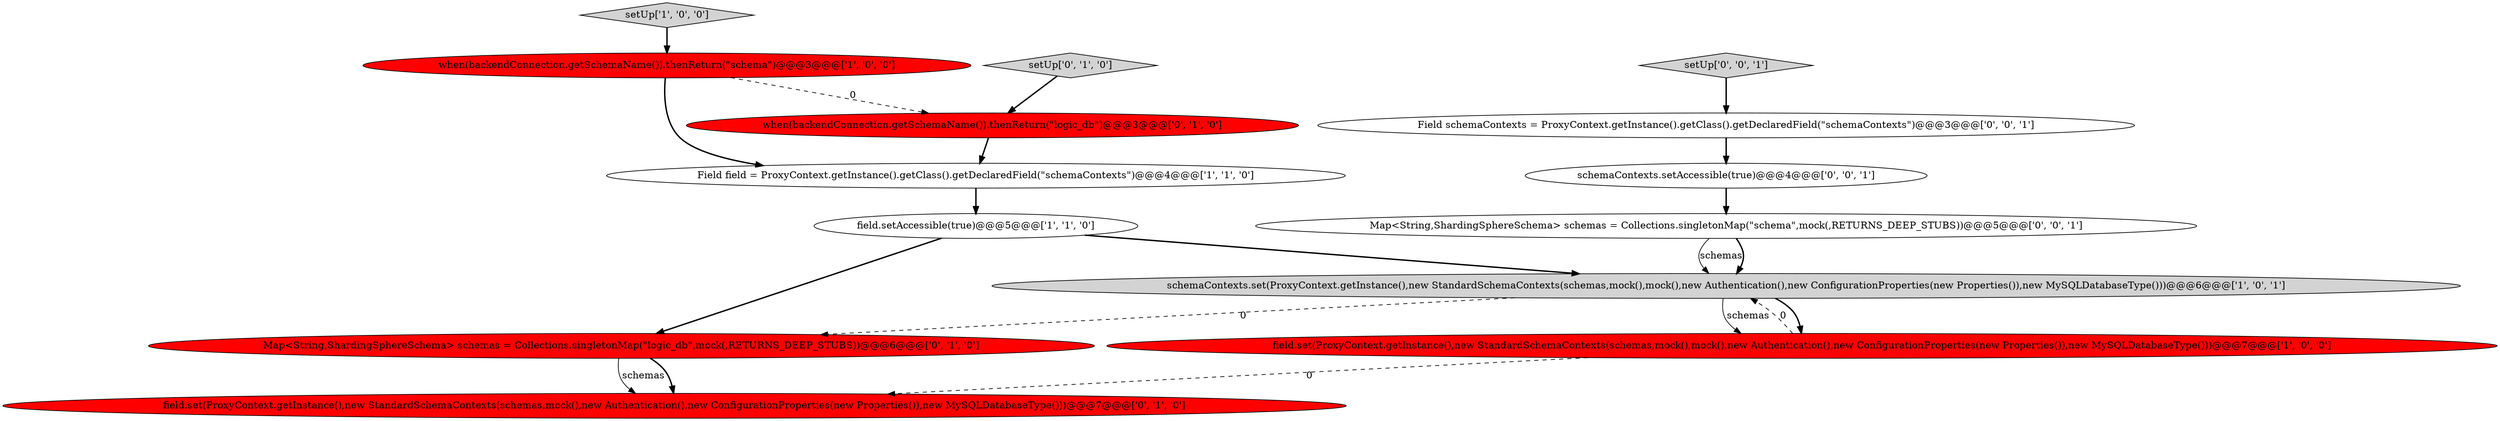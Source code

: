 digraph {
11 [style = filled, label = "schemaContexts.setAccessible(true)@@@4@@@['0', '0', '1']", fillcolor = white, shape = ellipse image = "AAA0AAABBB3BBB"];
1 [style = filled, label = "Field field = ProxyContext.getInstance().getClass().getDeclaredField(\"schemaContexts\")@@@4@@@['1', '1', '0']", fillcolor = white, shape = ellipse image = "AAA0AAABBB1BBB"];
4 [style = filled, label = "field.set(ProxyContext.getInstance(),new StandardSchemaContexts(schemas,mock(),mock(),new Authentication(),new ConfigurationProperties(new Properties()),new MySQLDatabaseType()))@@@7@@@['1', '0', '0']", fillcolor = red, shape = ellipse image = "AAA1AAABBB1BBB"];
5 [style = filled, label = "field.setAccessible(true)@@@5@@@['1', '1', '0']", fillcolor = white, shape = ellipse image = "AAA0AAABBB1BBB"];
0 [style = filled, label = "setUp['1', '0', '0']", fillcolor = lightgray, shape = diamond image = "AAA0AAABBB1BBB"];
6 [style = filled, label = "when(backendConnection.getSchemaName()).thenReturn(\"logic_db\")@@@3@@@['0', '1', '0']", fillcolor = red, shape = ellipse image = "AAA1AAABBB2BBB"];
8 [style = filled, label = "Map<String,ShardingSphereSchema> schemas = Collections.singletonMap(\"logic_db\",mock(,RETURNS_DEEP_STUBS))@@@6@@@['0', '1', '0']", fillcolor = red, shape = ellipse image = "AAA1AAABBB2BBB"];
10 [style = filled, label = "Field schemaContexts = ProxyContext.getInstance().getClass().getDeclaredField(\"schemaContexts\")@@@3@@@['0', '0', '1']", fillcolor = white, shape = ellipse image = "AAA0AAABBB3BBB"];
3 [style = filled, label = "when(backendConnection.getSchemaName()).thenReturn(\"schema\")@@@3@@@['1', '0', '0']", fillcolor = red, shape = ellipse image = "AAA1AAABBB1BBB"];
9 [style = filled, label = "setUp['0', '1', '0']", fillcolor = lightgray, shape = diamond image = "AAA0AAABBB2BBB"];
13 [style = filled, label = "Map<String,ShardingSphereSchema> schemas = Collections.singletonMap(\"schema\",mock(,RETURNS_DEEP_STUBS))@@@5@@@['0', '0', '1']", fillcolor = white, shape = ellipse image = "AAA0AAABBB3BBB"];
7 [style = filled, label = "field.set(ProxyContext.getInstance(),new StandardSchemaContexts(schemas,mock(),new Authentication(),new ConfigurationProperties(new Properties()),new MySQLDatabaseType()))@@@7@@@['0', '1', '0']", fillcolor = red, shape = ellipse image = "AAA1AAABBB2BBB"];
2 [style = filled, label = "schemaContexts.set(ProxyContext.getInstance(),new StandardSchemaContexts(schemas,mock(),mock(),new Authentication(),new ConfigurationProperties(new Properties()),new MySQLDatabaseType()))@@@6@@@['1', '0', '1']", fillcolor = lightgray, shape = ellipse image = "AAA0AAABBB1BBB"];
12 [style = filled, label = "setUp['0', '0', '1']", fillcolor = lightgray, shape = diamond image = "AAA0AAABBB3BBB"];
1->5 [style = bold, label=""];
0->3 [style = bold, label=""];
6->1 [style = bold, label=""];
5->8 [style = bold, label=""];
5->2 [style = bold, label=""];
12->10 [style = bold, label=""];
8->7 [style = solid, label="schemas"];
3->6 [style = dashed, label="0"];
3->1 [style = bold, label=""];
13->2 [style = solid, label="schemas"];
2->4 [style = bold, label=""];
2->8 [style = dashed, label="0"];
2->4 [style = solid, label="schemas"];
4->7 [style = dashed, label="0"];
4->2 [style = dashed, label="0"];
11->13 [style = bold, label=""];
8->7 [style = bold, label=""];
9->6 [style = bold, label=""];
13->2 [style = bold, label=""];
10->11 [style = bold, label=""];
}
